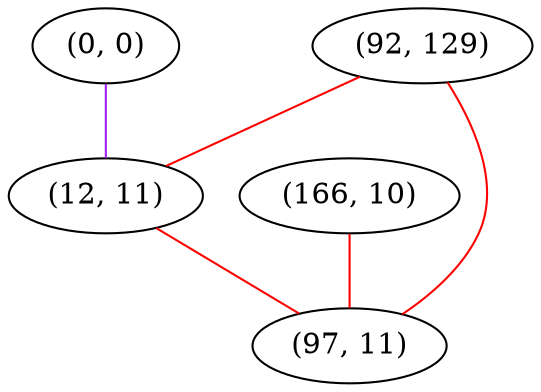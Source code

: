 graph "" {
"(0, 0)";
"(166, 10)";
"(92, 129)";
"(12, 11)";
"(97, 11)";
"(0, 0)" -- "(12, 11)"  [color=purple, key=0, weight=4];
"(166, 10)" -- "(97, 11)"  [color=red, key=0, weight=1];
"(92, 129)" -- "(97, 11)"  [color=red, key=0, weight=1];
"(92, 129)" -- "(12, 11)"  [color=red, key=0, weight=1];
"(12, 11)" -- "(97, 11)"  [color=red, key=0, weight=1];
}
